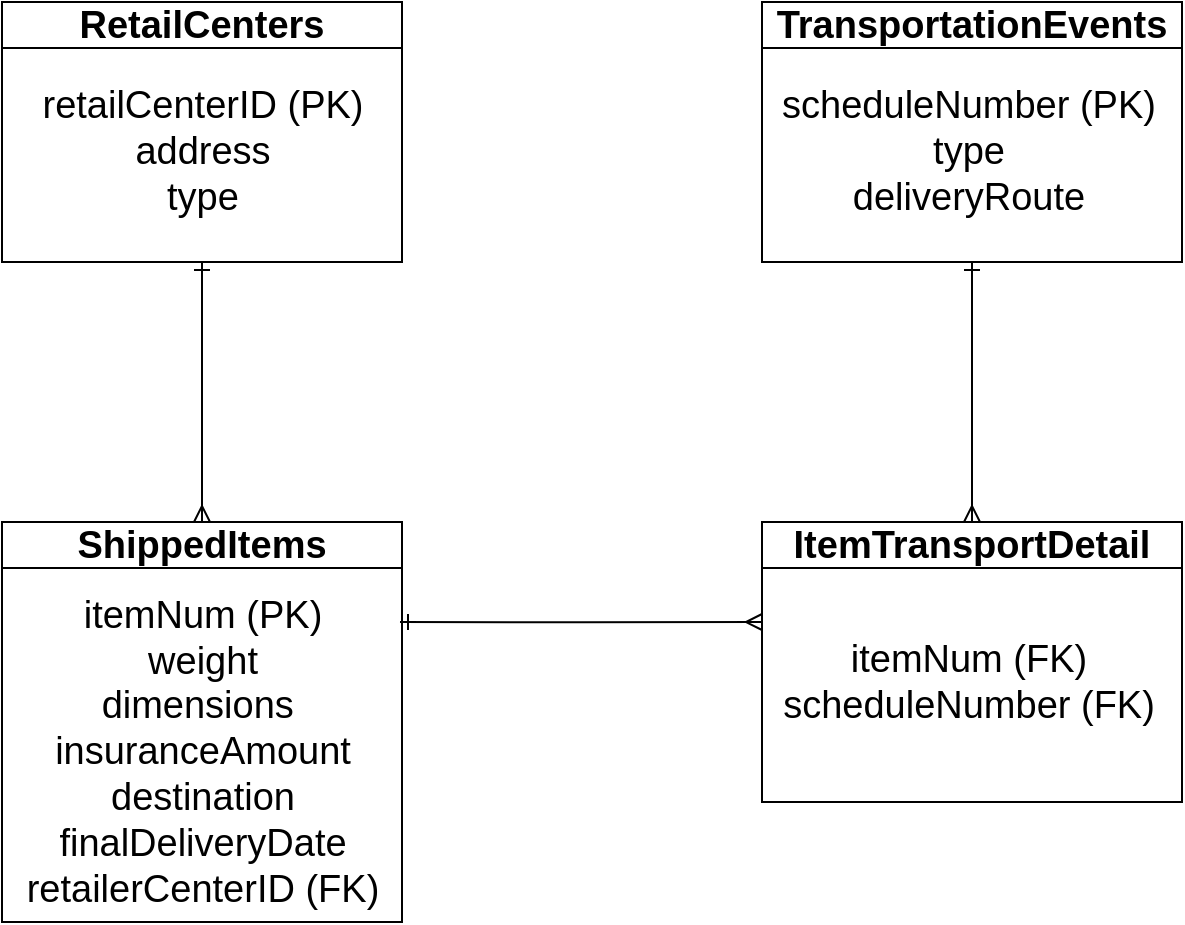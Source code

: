 <mxfile version="24.7.10">
  <diagram id="R2lEEEUBdFMjLlhIrx00" name="Page-1">
    <mxGraphModel grid="0" page="1" gridSize="10" guides="1" tooltips="1" connect="1" arrows="1" fold="1" pageScale="1" pageWidth="850" pageHeight="1100" math="0" shadow="0" extFonts="Permanent Marker^https://fonts.googleapis.com/css?family=Permanent+Marker">
      <root>
        <mxCell id="0" />
        <mxCell id="1" parent="0" />
        <mxCell id="uiXZk0EzCMbodaIH5dkc-11" style="edgeStyle=orthogonalEdgeStyle;rounded=0;orthogonalLoop=1;jettySize=auto;html=1;exitX=0.5;exitY=1;exitDx=0;exitDy=0;entryX=0.5;entryY=0;entryDx=0;entryDy=0;fontSize=19;endArrow=ERmany;endFill=0;startArrow=ERone;startFill=0;" edge="1" parent="1" source="uiXZk0EzCMbodaIH5dkc-1" target="uiXZk0EzCMbodaIH5dkc-4">
          <mxGeometry relative="1" as="geometry" />
        </mxCell>
        <mxCell id="uiXZk0EzCMbodaIH5dkc-1" value="TransportationEvents" style="swimlane;whiteSpace=wrap;html=1;fontSize=19;" vertex="1" parent="1">
          <mxGeometry x="510" y="320" width="210" height="130" as="geometry" />
        </mxCell>
        <mxCell id="uiXZk0EzCMbodaIH5dkc-10" value="scheduleNumber (PK)&lt;div style=&quot;font-size: 19px;&quot;&gt;type&lt;/div&gt;&lt;div style=&quot;font-size: 19px;&quot;&gt;deliveryRoute&lt;/div&gt;" style="text;html=1;align=center;verticalAlign=middle;resizable=0;points=[];autosize=1;strokeColor=none;fillColor=none;fontSize=19;" vertex="1" parent="uiXZk0EzCMbodaIH5dkc-1">
          <mxGeometry x="-2.5" y="35" width="210" height="80" as="geometry" />
        </mxCell>
        <mxCell id="uiXZk0EzCMbodaIH5dkc-2" value="ShippedItems" style="swimlane;whiteSpace=wrap;html=1;fontSize=19;" vertex="1" parent="1">
          <mxGeometry x="130" y="580" width="200" height="200" as="geometry" />
        </mxCell>
        <mxCell id="uiXZk0EzCMbodaIH5dkc-8" value="itemNum (PK)&lt;div style=&quot;font-size: 19px;&quot;&gt;weight&lt;/div&gt;&lt;div style=&quot;font-size: 19px;&quot;&gt;dimensions&amp;nbsp;&lt;/div&gt;&lt;div style=&quot;font-size: 19px;&quot;&gt;insuranceAmount&lt;/div&gt;&lt;div style=&quot;font-size: 19px;&quot;&gt;destination&lt;/div&gt;&lt;div style=&quot;font-size: 19px;&quot;&gt;finalDeliveryDate&lt;/div&gt;&lt;div style=&quot;font-size: 19px;&quot;&gt;retailerCenterID (FK)&lt;/div&gt;" style="text;html=1;align=center;verticalAlign=middle;resizable=0;points=[];autosize=1;strokeColor=none;fillColor=none;fontSize=19;" vertex="1" parent="uiXZk0EzCMbodaIH5dkc-2">
          <mxGeometry y="30" width="200" height="170" as="geometry" />
        </mxCell>
        <mxCell id="uiXZk0EzCMbodaIH5dkc-9" style="edgeStyle=orthogonalEdgeStyle;rounded=0;orthogonalLoop=1;jettySize=auto;html=1;entryX=0.5;entryY=0;entryDx=0;entryDy=0;endArrow=ERmany;endFill=0;startArrow=ERone;startFill=0;exitX=0.5;exitY=1;exitDx=0;exitDy=0;fontSize=19;" edge="1" parent="1" source="uiXZk0EzCMbodaIH5dkc-3" target="uiXZk0EzCMbodaIH5dkc-2">
          <mxGeometry relative="1" as="geometry">
            <mxPoint x="230" y="470" as="sourcePoint" />
          </mxGeometry>
        </mxCell>
        <mxCell id="uiXZk0EzCMbodaIH5dkc-3" value="RetailCenters" style="swimlane;whiteSpace=wrap;html=1;fontSize=19;" vertex="1" parent="1">
          <mxGeometry x="130" y="320" width="200" height="130" as="geometry" />
        </mxCell>
        <mxCell id="uiXZk0EzCMbodaIH5dkc-7" value="retailCenterID (PK)&lt;div style=&quot;font-size: 19px;&quot;&gt;address&lt;/div&gt;&lt;div style=&quot;font-size: 19px;&quot;&gt;type&lt;/div&gt;" style="text;html=1;align=center;verticalAlign=middle;resizable=0;points=[];autosize=1;strokeColor=none;fillColor=none;fontSize=19;" vertex="1" parent="uiXZk0EzCMbodaIH5dkc-3">
          <mxGeometry x="10" y="35" width="180" height="80" as="geometry" />
        </mxCell>
        <mxCell id="uiXZk0EzCMbodaIH5dkc-4" value="ItemTransportDetail" style="swimlane;whiteSpace=wrap;html=1;fontSize=19;" vertex="1" parent="1">
          <mxGeometry x="510" y="580" width="210" height="140" as="geometry" />
        </mxCell>
        <mxCell id="uiXZk0EzCMbodaIH5dkc-13" value="itemNum (FK)&lt;div&gt;scheduleNumber (FK)&lt;/div&gt;" style="text;html=1;align=center;verticalAlign=middle;resizable=0;points=[];autosize=1;strokeColor=none;fillColor=none;fontSize=19;" vertex="1" parent="uiXZk0EzCMbodaIH5dkc-4">
          <mxGeometry x="-2.5" y="50" width="210" height="60" as="geometry" />
        </mxCell>
        <mxCell id="uiXZk0EzCMbodaIH5dkc-12" style="edgeStyle=orthogonalEdgeStyle;rounded=0;orthogonalLoop=1;jettySize=auto;html=1;endArrow=ERmany;endFill=0;startArrow=ERone;startFill=0;exitX=0.995;exitY=0.118;exitDx=0;exitDy=0;exitPerimeter=0;" edge="1" parent="1" source="uiXZk0EzCMbodaIH5dkc-8">
          <mxGeometry relative="1" as="geometry">
            <mxPoint x="510" y="630" as="targetPoint" />
            <mxPoint x="333.97" y="631.93" as="sourcePoint" />
          </mxGeometry>
        </mxCell>
      </root>
    </mxGraphModel>
  </diagram>
</mxfile>
